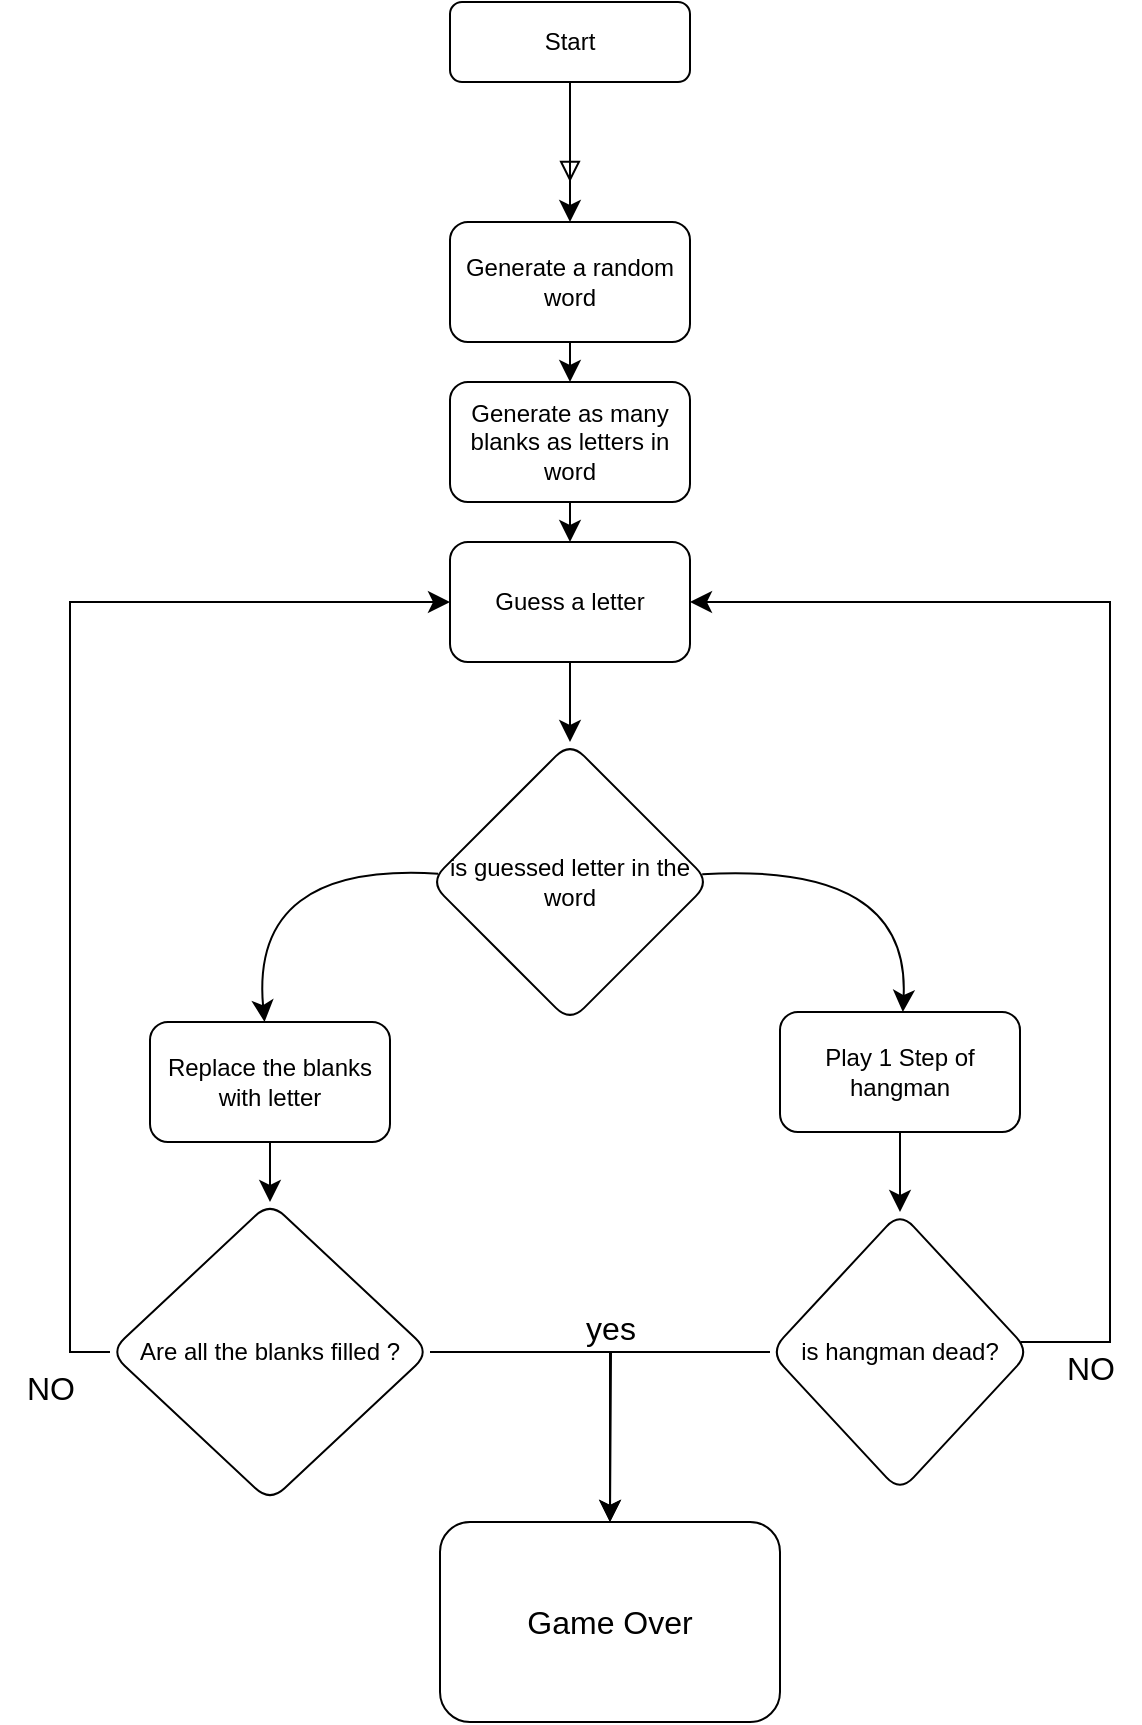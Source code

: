 <mxfile version="22.1.21" type="github">
  <diagram id="C5RBs43oDa-KdzZeNtuy" name="Page-1">
    <mxGraphModel dx="2477" dy="573" grid="1" gridSize="10" guides="1" tooltips="1" connect="1" arrows="1" fold="1" page="1" pageScale="1" pageWidth="827" pageHeight="1169" math="0" shadow="0">
      <root>
        <mxCell id="WIyWlLk6GJQsqaUBKTNV-0" />
        <mxCell id="WIyWlLk6GJQsqaUBKTNV-1" parent="WIyWlLk6GJQsqaUBKTNV-0" />
        <mxCell id="WIyWlLk6GJQsqaUBKTNV-2" value="" style="rounded=0;html=1;jettySize=auto;orthogonalLoop=1;fontSize=11;endArrow=block;endFill=0;endSize=8;strokeWidth=1;shadow=0;labelBackgroundColor=none;edgeStyle=orthogonalEdgeStyle;" parent="WIyWlLk6GJQsqaUBKTNV-1" source="WIyWlLk6GJQsqaUBKTNV-3" edge="1">
          <mxGeometry relative="1" as="geometry">
            <mxPoint x="220" y="170" as="targetPoint" />
          </mxGeometry>
        </mxCell>
        <mxCell id="5tpfrVj5ZAOb9_WyAPQ0-0" value="" style="edgeStyle=none;curved=1;rounded=0;orthogonalLoop=1;jettySize=auto;html=1;fontSize=12;startSize=8;endSize=8;entryX=0.5;entryY=0;entryDx=0;entryDy=0;" edge="1" parent="WIyWlLk6GJQsqaUBKTNV-1" source="WIyWlLk6GJQsqaUBKTNV-3" target="5tpfrVj5ZAOb9_WyAPQ0-2">
          <mxGeometry relative="1" as="geometry">
            <mxPoint x="220" y="170" as="targetPoint" />
          </mxGeometry>
        </mxCell>
        <mxCell id="WIyWlLk6GJQsqaUBKTNV-3" value="Start" style="rounded=1;whiteSpace=wrap;html=1;fontSize=12;glass=0;strokeWidth=1;shadow=0;" parent="WIyWlLk6GJQsqaUBKTNV-1" vertex="1">
          <mxGeometry x="160" y="80" width="120" height="40" as="geometry" />
        </mxCell>
        <mxCell id="5tpfrVj5ZAOb9_WyAPQ0-6" value="" style="edgeStyle=none;curved=1;rounded=0;orthogonalLoop=1;jettySize=auto;html=1;fontSize=12;startSize=8;endSize=8;" edge="1" parent="WIyWlLk6GJQsqaUBKTNV-1" source="5tpfrVj5ZAOb9_WyAPQ0-2" target="5tpfrVj5ZAOb9_WyAPQ0-5">
          <mxGeometry relative="1" as="geometry" />
        </mxCell>
        <mxCell id="5tpfrVj5ZAOb9_WyAPQ0-2" value="Generate a random word" style="whiteSpace=wrap;html=1;rounded=1;glass=0;strokeWidth=1;shadow=0;" vertex="1" parent="WIyWlLk6GJQsqaUBKTNV-1">
          <mxGeometry x="160" y="190" width="120" height="60" as="geometry" />
        </mxCell>
        <mxCell id="5tpfrVj5ZAOb9_WyAPQ0-8" value="" style="edgeStyle=none;curved=1;rounded=0;orthogonalLoop=1;jettySize=auto;html=1;fontSize=12;startSize=8;endSize=8;" edge="1" parent="WIyWlLk6GJQsqaUBKTNV-1" source="5tpfrVj5ZAOb9_WyAPQ0-5" target="5tpfrVj5ZAOb9_WyAPQ0-7">
          <mxGeometry relative="1" as="geometry" />
        </mxCell>
        <mxCell id="5tpfrVj5ZAOb9_WyAPQ0-5" value="Generate as many blanks as letters in word" style="whiteSpace=wrap;html=1;rounded=1;glass=0;strokeWidth=1;shadow=0;" vertex="1" parent="WIyWlLk6GJQsqaUBKTNV-1">
          <mxGeometry x="160" y="270" width="120" height="60" as="geometry" />
        </mxCell>
        <mxCell id="5tpfrVj5ZAOb9_WyAPQ0-10" value="" style="edgeStyle=none;curved=1;rounded=0;orthogonalLoop=1;jettySize=auto;html=1;fontSize=12;startSize=8;endSize=8;" edge="1" parent="WIyWlLk6GJQsqaUBKTNV-1" source="5tpfrVj5ZAOb9_WyAPQ0-7" target="5tpfrVj5ZAOb9_WyAPQ0-9">
          <mxGeometry relative="1" as="geometry" />
        </mxCell>
        <mxCell id="5tpfrVj5ZAOb9_WyAPQ0-7" value="Guess a letter" style="whiteSpace=wrap;html=1;rounded=1;glass=0;strokeWidth=1;shadow=0;" vertex="1" parent="WIyWlLk6GJQsqaUBKTNV-1">
          <mxGeometry x="160" y="350" width="120" height="60" as="geometry" />
        </mxCell>
        <mxCell id="5tpfrVj5ZAOb9_WyAPQ0-12" value="" style="edgeStyle=none;curved=1;rounded=0;orthogonalLoop=1;jettySize=auto;html=1;fontSize=12;startSize=8;endSize=8;" edge="1" parent="WIyWlLk6GJQsqaUBKTNV-1" source="5tpfrVj5ZAOb9_WyAPQ0-9" target="5tpfrVj5ZAOb9_WyAPQ0-11">
          <mxGeometry relative="1" as="geometry">
            <Array as="points">
              <mxPoint x="390" y="510" />
            </Array>
          </mxGeometry>
        </mxCell>
        <mxCell id="5tpfrVj5ZAOb9_WyAPQ0-14" value="" style="edgeStyle=none;curved=1;rounded=0;orthogonalLoop=1;jettySize=auto;html=1;fontSize=12;startSize=8;endSize=8;" edge="1" parent="WIyWlLk6GJQsqaUBKTNV-1" source="5tpfrVj5ZAOb9_WyAPQ0-9" target="5tpfrVj5ZAOb9_WyAPQ0-13">
          <mxGeometry relative="1" as="geometry">
            <Array as="points">
              <mxPoint x="60" y="510" />
            </Array>
          </mxGeometry>
        </mxCell>
        <mxCell id="5tpfrVj5ZAOb9_WyAPQ0-9" value="is guessed letter in the word" style="rhombus;whiteSpace=wrap;html=1;rounded=1;glass=0;strokeWidth=1;shadow=0;" vertex="1" parent="WIyWlLk6GJQsqaUBKTNV-1">
          <mxGeometry x="150" y="450" width="140" height="140" as="geometry" />
        </mxCell>
        <mxCell id="5tpfrVj5ZAOb9_WyAPQ0-18" value="" style="edgeStyle=none;curved=1;rounded=0;orthogonalLoop=1;jettySize=auto;html=1;fontSize=12;startSize=8;endSize=8;" edge="1" parent="WIyWlLk6GJQsqaUBKTNV-1" source="5tpfrVj5ZAOb9_WyAPQ0-11" target="5tpfrVj5ZAOb9_WyAPQ0-17">
          <mxGeometry relative="1" as="geometry" />
        </mxCell>
        <mxCell id="5tpfrVj5ZAOb9_WyAPQ0-11" value="Play 1 Step of hangman" style="whiteSpace=wrap;html=1;rounded=1;glass=0;strokeWidth=1;shadow=0;" vertex="1" parent="WIyWlLk6GJQsqaUBKTNV-1">
          <mxGeometry x="325" y="585" width="120" height="60" as="geometry" />
        </mxCell>
        <mxCell id="5tpfrVj5ZAOb9_WyAPQ0-16" value="" style="edgeStyle=none;curved=1;rounded=0;orthogonalLoop=1;jettySize=auto;html=1;fontSize=12;startSize=8;endSize=8;" edge="1" parent="WIyWlLk6GJQsqaUBKTNV-1" source="5tpfrVj5ZAOb9_WyAPQ0-13" target="5tpfrVj5ZAOb9_WyAPQ0-15">
          <mxGeometry relative="1" as="geometry" />
        </mxCell>
        <mxCell id="5tpfrVj5ZAOb9_WyAPQ0-13" value="Replace the blanks with letter" style="whiteSpace=wrap;html=1;rounded=1;glass=0;strokeWidth=1;shadow=0;" vertex="1" parent="WIyWlLk6GJQsqaUBKTNV-1">
          <mxGeometry x="10" y="590" width="120" height="60" as="geometry" />
        </mxCell>
        <mxCell id="5tpfrVj5ZAOb9_WyAPQ0-23" style="edgeStyle=orthogonalEdgeStyle;rounded=0;orthogonalLoop=1;jettySize=auto;html=1;exitX=0;exitY=0.5;exitDx=0;exitDy=0;entryX=0;entryY=0.5;entryDx=0;entryDy=0;fontSize=12;startSize=8;endSize=8;" edge="1" parent="WIyWlLk6GJQsqaUBKTNV-1" source="5tpfrVj5ZAOb9_WyAPQ0-15" target="5tpfrVj5ZAOb9_WyAPQ0-7">
          <mxGeometry relative="1" as="geometry" />
        </mxCell>
        <mxCell id="5tpfrVj5ZAOb9_WyAPQ0-32" style="edgeStyle=orthogonalEdgeStyle;rounded=0;orthogonalLoop=1;jettySize=auto;html=1;exitX=1;exitY=0.5;exitDx=0;exitDy=0;fontSize=12;startSize=8;endSize=8;" edge="1" parent="WIyWlLk6GJQsqaUBKTNV-1" source="5tpfrVj5ZAOb9_WyAPQ0-15">
          <mxGeometry relative="1" as="geometry">
            <mxPoint x="240" y="840" as="targetPoint" />
          </mxGeometry>
        </mxCell>
        <mxCell id="5tpfrVj5ZAOb9_WyAPQ0-15" value="Are all the blanks filled ?" style="rhombus;whiteSpace=wrap;html=1;rounded=1;glass=0;strokeWidth=1;shadow=0;" vertex="1" parent="WIyWlLk6GJQsqaUBKTNV-1">
          <mxGeometry x="-10" y="680" width="160" height="150" as="geometry" />
        </mxCell>
        <mxCell id="5tpfrVj5ZAOb9_WyAPQ0-20" value="" style="edgeStyle=orthogonalEdgeStyle;rounded=0;orthogonalLoop=1;jettySize=auto;html=1;fontSize=12;startSize=8;endSize=8;entryX=1;entryY=0.5;entryDx=0;entryDy=0;" edge="1" parent="WIyWlLk6GJQsqaUBKTNV-1" source="5tpfrVj5ZAOb9_WyAPQ0-17" target="5tpfrVj5ZAOb9_WyAPQ0-7">
          <mxGeometry relative="1" as="geometry">
            <mxPoint x="520" y="370" as="targetPoint" />
            <Array as="points">
              <mxPoint x="490" y="750" />
              <mxPoint x="490" y="380" />
            </Array>
          </mxGeometry>
        </mxCell>
        <mxCell id="5tpfrVj5ZAOb9_WyAPQ0-31" style="edgeStyle=orthogonalEdgeStyle;rounded=0;orthogonalLoop=1;jettySize=auto;html=1;exitX=0;exitY=0.5;exitDx=0;exitDy=0;entryX=0.5;entryY=0;entryDx=0;entryDy=0;fontSize=12;startSize=8;endSize=8;" edge="1" parent="WIyWlLk6GJQsqaUBKTNV-1" source="5tpfrVj5ZAOb9_WyAPQ0-17" target="5tpfrVj5ZAOb9_WyAPQ0-30">
          <mxGeometry relative="1" as="geometry">
            <Array as="points">
              <mxPoint x="240" y="755" />
            </Array>
          </mxGeometry>
        </mxCell>
        <mxCell id="5tpfrVj5ZAOb9_WyAPQ0-17" value="is hangman dead?" style="rhombus;whiteSpace=wrap;html=1;rounded=1;glass=0;strokeWidth=1;shadow=0;" vertex="1" parent="WIyWlLk6GJQsqaUBKTNV-1">
          <mxGeometry x="320" y="685" width="130" height="140" as="geometry" />
        </mxCell>
        <mxCell id="5tpfrVj5ZAOb9_WyAPQ0-24" value="NO" style="text;html=1;align=center;verticalAlign=middle;resizable=0;points=[];autosize=1;strokeColor=none;fillColor=none;fontSize=16;" vertex="1" parent="WIyWlLk6GJQsqaUBKTNV-1">
          <mxGeometry x="455" y="748" width="50" height="30" as="geometry" />
        </mxCell>
        <mxCell id="5tpfrVj5ZAOb9_WyAPQ0-26" value="NO" style="text;html=1;align=center;verticalAlign=middle;resizable=0;points=[];autosize=1;strokeColor=none;fillColor=none;fontSize=16;" vertex="1" parent="WIyWlLk6GJQsqaUBKTNV-1">
          <mxGeometry x="-65" y="758" width="50" height="30" as="geometry" />
        </mxCell>
        <mxCell id="5tpfrVj5ZAOb9_WyAPQ0-30" value="Game Over" style="rounded=1;whiteSpace=wrap;html=1;fontSize=16;" vertex="1" parent="WIyWlLk6GJQsqaUBKTNV-1">
          <mxGeometry x="155" y="840" width="170" height="100" as="geometry" />
        </mxCell>
        <mxCell id="5tpfrVj5ZAOb9_WyAPQ0-34" value="yes" style="text;html=1;align=center;verticalAlign=middle;resizable=0;points=[];autosize=1;strokeColor=none;fillColor=none;fontSize=16;" vertex="1" parent="WIyWlLk6GJQsqaUBKTNV-1">
          <mxGeometry x="215" y="728" width="50" height="30" as="geometry" />
        </mxCell>
      </root>
    </mxGraphModel>
  </diagram>
</mxfile>
